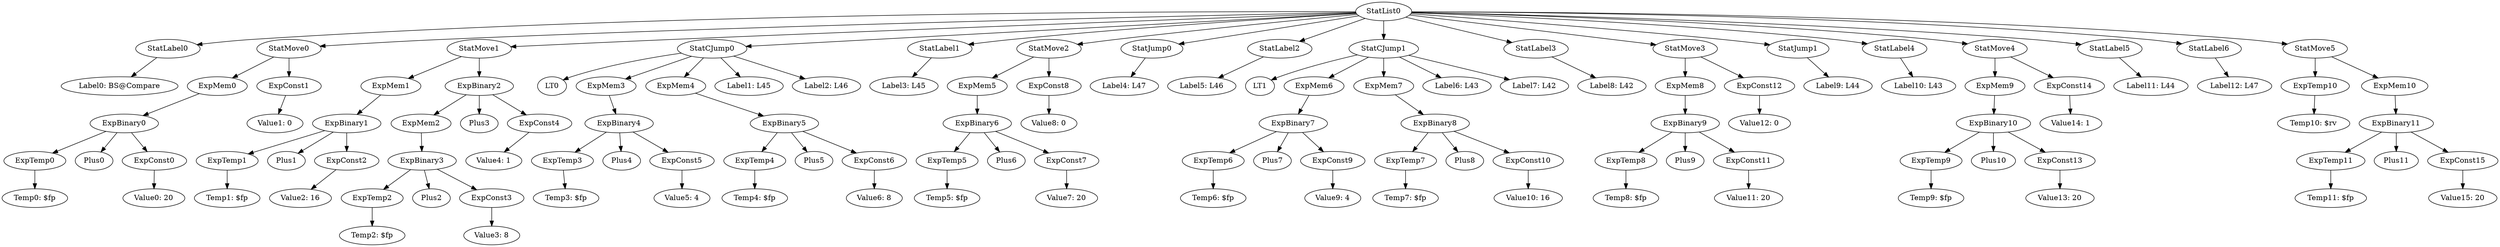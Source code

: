 digraph {
	ordering = out;
	ExpMem10 -> ExpBinary11;
	ExpTemp11 -> "Temp11: $fp";
	ExpTemp10 -> "Temp10: $rv";
	ExpConst14 -> "Value14: 1";
	ExpConst13 -> "Value13: 20";
	ExpBinary10 -> ExpTemp9;
	ExpBinary10 -> Plus10;
	ExpBinary10 -> ExpConst13;
	StatLabel4 -> "Label10: L43";
	StatJump1 -> "Label9: L44";
	StatMove3 -> ExpMem8;
	StatMove3 -> ExpConst12;
	ExpMem8 -> ExpBinary9;
	ExpConst11 -> "Value11: 20";
	ExpTemp9 -> "Temp9: $fp";
	ExpBinary9 -> ExpTemp8;
	ExpBinary9 -> Plus9;
	ExpBinary9 -> ExpConst11;
	ExpTemp3 -> "Temp3: $fp";
	StatCJump0 -> LT0;
	StatCJump0 -> ExpMem3;
	StatCJump0 -> ExpMem4;
	StatCJump0 -> "Label1: L45";
	StatCJump0 -> "Label2: L46";
	StatMove1 -> ExpMem1;
	StatMove1 -> ExpBinary2;
	ExpTemp2 -> "Temp2: $fp";
	StatLabel6 -> "Label12: L47";
	ExpConst3 -> "Value3: 8";
	ExpConst7 -> "Value7: 20";
	ExpBinary0 -> ExpTemp0;
	ExpBinary0 -> Plus0;
	ExpBinary0 -> ExpConst0;
	ExpMem4 -> ExpBinary5;
	StatMove0 -> ExpMem0;
	StatMove0 -> ExpConst1;
	ExpMem2 -> ExpBinary3;
	StatLabel1 -> "Label3: L45";
	StatJump0 -> "Label4: L47";
	ExpConst2 -> "Value2: 16";
	ExpBinary3 -> ExpTemp2;
	ExpBinary3 -> Plus2;
	ExpBinary3 -> ExpConst3;
	StatMove5 -> ExpTemp10;
	StatMove5 -> ExpMem10;
	ExpConst5 -> "Value5: 4";
	ExpConst15 -> "Value15: 20";
	ExpMem7 -> ExpBinary8;
	StatList0 -> StatLabel0;
	StatList0 -> StatMove0;
	StatList0 -> StatMove1;
	StatList0 -> StatCJump0;
	StatList0 -> StatLabel1;
	StatList0 -> StatMove2;
	StatList0 -> StatJump0;
	StatList0 -> StatLabel2;
	StatList0 -> StatCJump1;
	StatList0 -> StatLabel3;
	StatList0 -> StatMove3;
	StatList0 -> StatJump1;
	StatList0 -> StatLabel4;
	StatList0 -> StatMove4;
	StatList0 -> StatLabel5;
	StatList0 -> StatLabel6;
	StatList0 -> StatMove5;
	ExpMem5 -> ExpBinary6;
	ExpBinary2 -> ExpMem2;
	ExpBinary2 -> Plus3;
	ExpBinary2 -> ExpConst4;
	StatLabel0 -> "Label0: BS@Compare";
	ExpBinary4 -> ExpTemp3;
	ExpBinary4 -> Plus4;
	ExpBinary4 -> ExpConst5;
	ExpConst0 -> "Value0: 20";
	StatLabel2 -> "Label5: L46";
	ExpConst1 -> "Value1: 0";
	ExpMem0 -> ExpBinary0;
	ExpBinary6 -> ExpTemp5;
	ExpBinary6 -> Plus6;
	ExpBinary6 -> ExpConst7;
	ExpBinary1 -> ExpTemp1;
	ExpBinary1 -> Plus1;
	ExpBinary1 -> ExpConst2;
	ExpTemp1 -> "Temp1: $fp";
	StatLabel5 -> "Label11: L44";
	ExpTemp5 -> "Temp5: $fp";
	ExpConst12 -> "Value12: 0";
	ExpTemp8 -> "Temp8: $fp";
	ExpBinary7 -> ExpTemp6;
	ExpBinary7 -> Plus7;
	ExpBinary7 -> ExpConst9;
	ExpMem3 -> ExpBinary4;
	ExpTemp4 -> "Temp4: $fp";
	StatCJump1 -> LT1;
	StatCJump1 -> ExpMem6;
	StatCJump1 -> ExpMem7;
	StatCJump1 -> "Label6: L43";
	StatCJump1 -> "Label7: L42";
	ExpTemp0 -> "Temp0: $fp";
	ExpTemp7 -> "Temp7: $fp";
	ExpMem9 -> ExpBinary10;
	ExpMem1 -> ExpBinary1;
	ExpConst6 -> "Value6: 8";
	StatMove2 -> ExpMem5;
	StatMove2 -> ExpConst8;
	StatLabel3 -> "Label8: L42";
	ExpConst4 -> "Value4: 1";
	ExpConst8 -> "Value8: 0";
	ExpTemp6 -> "Temp6: $fp";
	ExpBinary11 -> ExpTemp11;
	ExpBinary11 -> Plus11;
	ExpBinary11 -> ExpConst15;
	ExpBinary5 -> ExpTemp4;
	ExpBinary5 -> Plus5;
	ExpBinary5 -> ExpConst6;
	ExpConst9 -> "Value9: 4";
	ExpMem6 -> ExpBinary7;
	ExpBinary8 -> ExpTemp7;
	ExpBinary8 -> Plus8;
	ExpBinary8 -> ExpConst10;
	StatMove4 -> ExpMem9;
	StatMove4 -> ExpConst14;
	ExpConst10 -> "Value10: 16";
}

